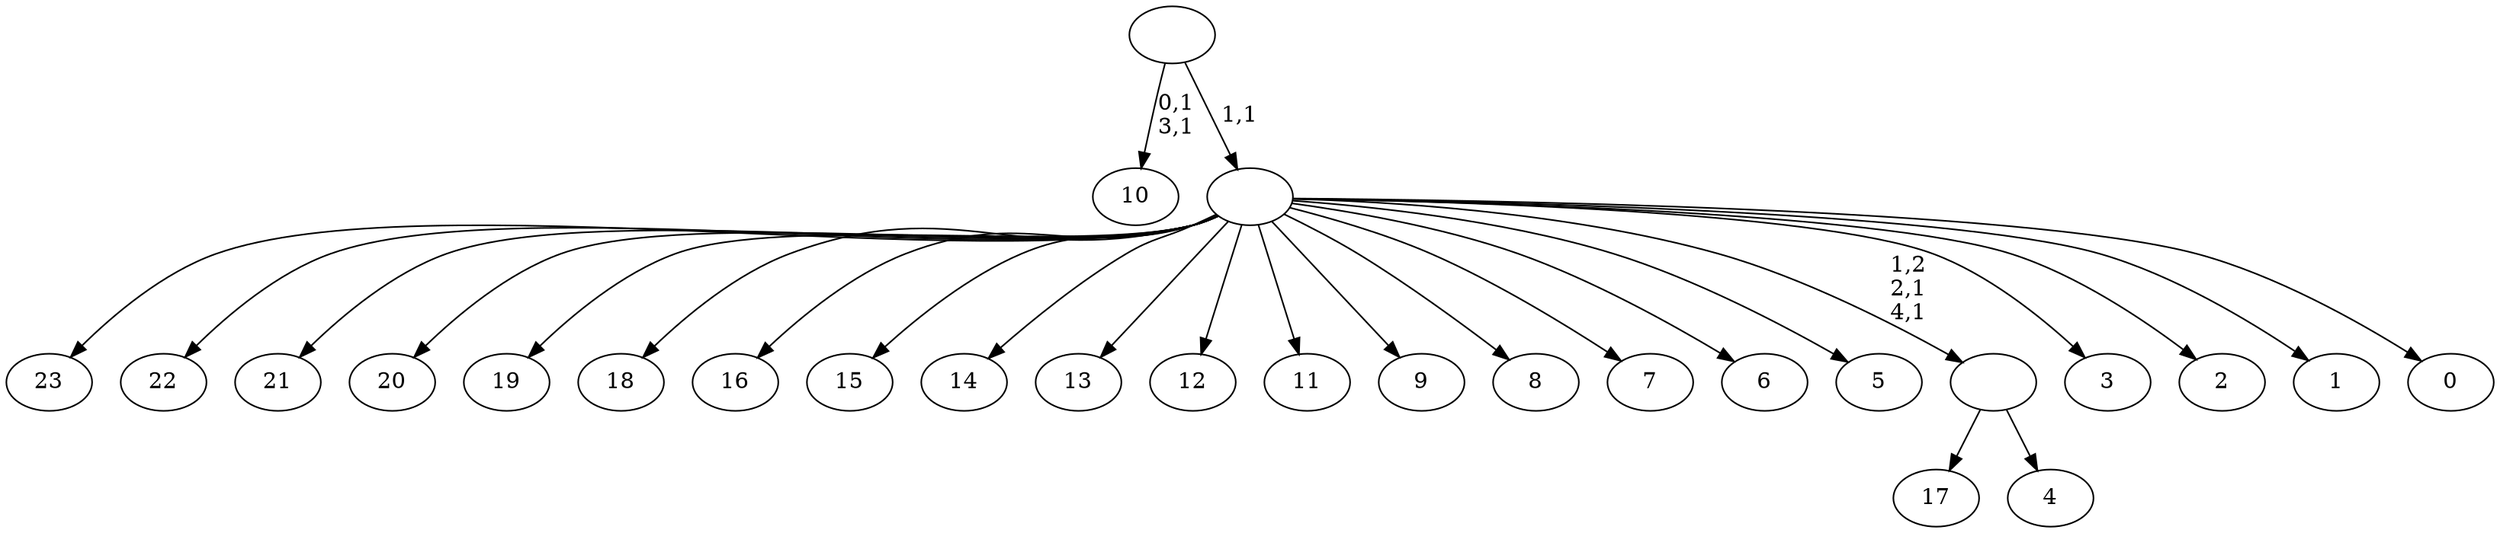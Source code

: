 digraph T {
	29 [label="23"]
	28 [label="22"]
	27 [label="21"]
	26 [label="20"]
	25 [label="19"]
	24 [label="18"]
	23 [label="17"]
	22 [label="16"]
	21 [label="15"]
	20 [label="14"]
	19 [label="13"]
	18 [label="12"]
	17 [label="11"]
	16 [label="10"]
	13 [label="9"]
	12 [label="8"]
	11 [label="7"]
	10 [label="6"]
	9 [label="5"]
	8 [label="4"]
	7 [label=""]
	5 [label="3"]
	4 [label="2"]
	3 [label="1"]
	2 [label="0"]
	1 [label=""]
	0 [label=""]
	7 -> 23 [label=""]
	7 -> 8 [label=""]
	1 -> 7 [label="1,2\n2,1\n4,1"]
	1 -> 29 [label=""]
	1 -> 28 [label=""]
	1 -> 27 [label=""]
	1 -> 26 [label=""]
	1 -> 25 [label=""]
	1 -> 24 [label=""]
	1 -> 22 [label=""]
	1 -> 21 [label=""]
	1 -> 20 [label=""]
	1 -> 19 [label=""]
	1 -> 18 [label=""]
	1 -> 17 [label=""]
	1 -> 13 [label=""]
	1 -> 12 [label=""]
	1 -> 11 [label=""]
	1 -> 10 [label=""]
	1 -> 9 [label=""]
	1 -> 5 [label=""]
	1 -> 4 [label=""]
	1 -> 3 [label=""]
	1 -> 2 [label=""]
	0 -> 16 [label="0,1\n3,1"]
	0 -> 1 [label="1,1"]
}
